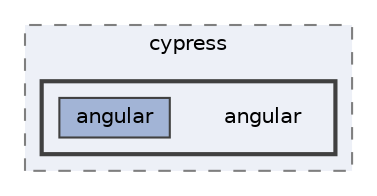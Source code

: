 digraph "C:/Users/arisc/OneDrive/Documents/GitHub/FINAL/EcoEats-Project/node_modules/cypress/angular"
{
 // LATEX_PDF_SIZE
  bgcolor="transparent";
  edge [fontname=Helvetica,fontsize=10,labelfontname=Helvetica,labelfontsize=10];
  node [fontname=Helvetica,fontsize=10,shape=box,height=0.2,width=0.4];
  compound=true
  subgraph clusterdir_d30dfff7052ec0a380fc90e430066eef {
    graph [ bgcolor="#edf0f7", pencolor="grey50", label="cypress", fontname=Helvetica,fontsize=10 style="filled,dashed", URL="dir_d30dfff7052ec0a380fc90e430066eef.html",tooltip=""]
  subgraph clusterdir_7af8bfb35109a16e50e159ad4d017080 {
    graph [ bgcolor="#edf0f7", pencolor="grey25", label="", fontname=Helvetica,fontsize=10 style="filled,bold", URL="dir_7af8bfb35109a16e50e159ad4d017080.html",tooltip=""]
    dir_7af8bfb35109a16e50e159ad4d017080 [shape=plaintext, label="angular"];
  dir_4cc21c5d02a6c02189ff70311427204b [label="angular", fillcolor="#a2b4d6", color="grey25", style="filled", URL="dir_4cc21c5d02a6c02189ff70311427204b.html",tooltip=""];
  }
  }
}
